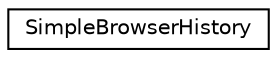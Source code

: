 digraph "Graphical Class Hierarchy"
{
  edge [fontname="Helvetica",fontsize="10",labelfontname="Helvetica",labelfontsize="10"];
  node [fontname="Helvetica",fontsize="10",shape=record];
  rankdir="LR";
  Node1 [label="SimpleBrowserHistory",height=0.2,width=0.4,color="black", fillcolor="white", style="filled",URL="$class_simple_browser_history.html"];
}
